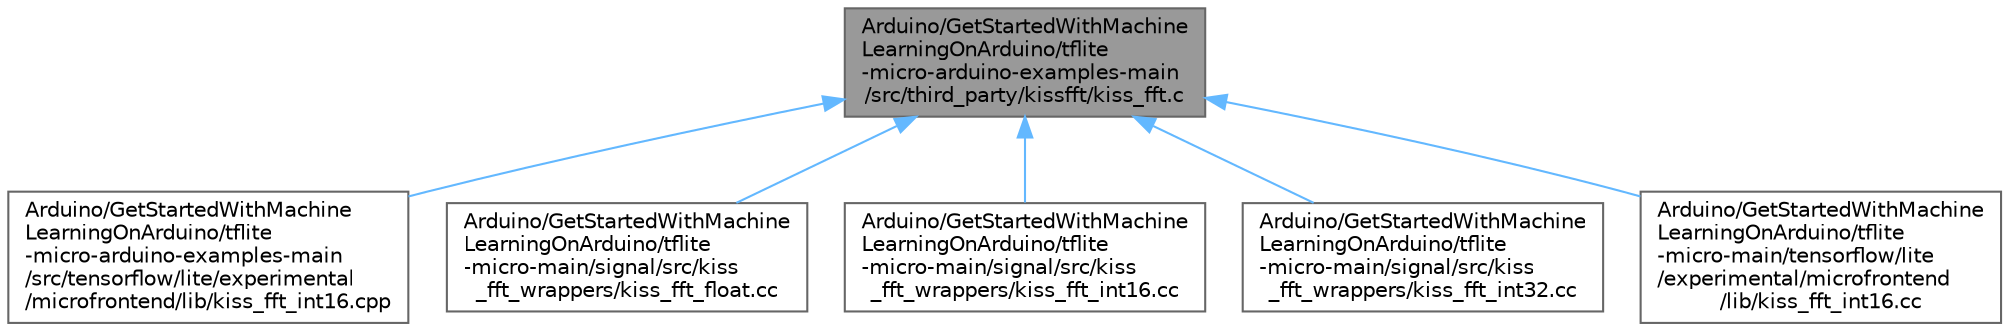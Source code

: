 digraph "Arduino/GetStartedWithMachineLearningOnArduino/tflite-micro-arduino-examples-main/src/third_party/kissfft/kiss_fft.c"
{
 // LATEX_PDF_SIZE
  bgcolor="transparent";
  edge [fontname=Helvetica,fontsize=10,labelfontname=Helvetica,labelfontsize=10];
  node [fontname=Helvetica,fontsize=10,shape=box,height=0.2,width=0.4];
  Node1 [id="Node000001",label="Arduino/GetStartedWithMachine\lLearningOnArduino/tflite\l-micro-arduino-examples-main\l/src/third_party/kissfft/kiss_fft.c",height=0.2,width=0.4,color="gray40", fillcolor="grey60", style="filled", fontcolor="black",tooltip=" "];
  Node1 -> Node2 [id="edge1_Node000001_Node000002",dir="back",color="steelblue1",style="solid",tooltip=" "];
  Node2 [id="Node000002",label="Arduino/GetStartedWithMachine\lLearningOnArduino/tflite\l-micro-arduino-examples-main\l/src/tensorflow/lite/experimental\l/microfrontend/lib/kiss_fft_int16.cpp",height=0.2,width=0.4,color="grey40", fillcolor="white", style="filled",URL="$kiss__fft__int16_8cpp.html",tooltip=" "];
  Node1 -> Node3 [id="edge2_Node000001_Node000003",dir="back",color="steelblue1",style="solid",tooltip=" "];
  Node3 [id="Node000003",label="Arduino/GetStartedWithMachine\lLearningOnArduino/tflite\l-micro-main/signal/src/kiss\l_fft_wrappers/kiss_fft_float.cc",height=0.2,width=0.4,color="grey40", fillcolor="white", style="filled",URL="$kiss__fft__float_8cc.html",tooltip=" "];
  Node1 -> Node4 [id="edge3_Node000001_Node000004",dir="back",color="steelblue1",style="solid",tooltip=" "];
  Node4 [id="Node000004",label="Arduino/GetStartedWithMachine\lLearningOnArduino/tflite\l-micro-main/signal/src/kiss\l_fft_wrappers/kiss_fft_int16.cc",height=0.2,width=0.4,color="grey40", fillcolor="white", style="filled",URL="$signal_2src_2kiss__fft__wrappers_2kiss__fft__int16_8cc.html",tooltip=" "];
  Node1 -> Node5 [id="edge4_Node000001_Node000005",dir="back",color="steelblue1",style="solid",tooltip=" "];
  Node5 [id="Node000005",label="Arduino/GetStartedWithMachine\lLearningOnArduino/tflite\l-micro-main/signal/src/kiss\l_fft_wrappers/kiss_fft_int32.cc",height=0.2,width=0.4,color="grey40", fillcolor="white", style="filled",URL="$kiss__fft__int32_8cc.html",tooltip=" "];
  Node1 -> Node6 [id="edge5_Node000001_Node000006",dir="back",color="steelblue1",style="solid",tooltip=" "];
  Node6 [id="Node000006",label="Arduino/GetStartedWithMachine\lLearningOnArduino/tflite\l-micro-main/tensorflow/lite\l/experimental/microfrontend\l/lib/kiss_fft_int16.cc",height=0.2,width=0.4,color="grey40", fillcolor="white", style="filled",URL="$tensorflow_2lite_2experimental_2microfrontend_2lib_2kiss__fft__int16_8cc.html",tooltip=" "];
}
